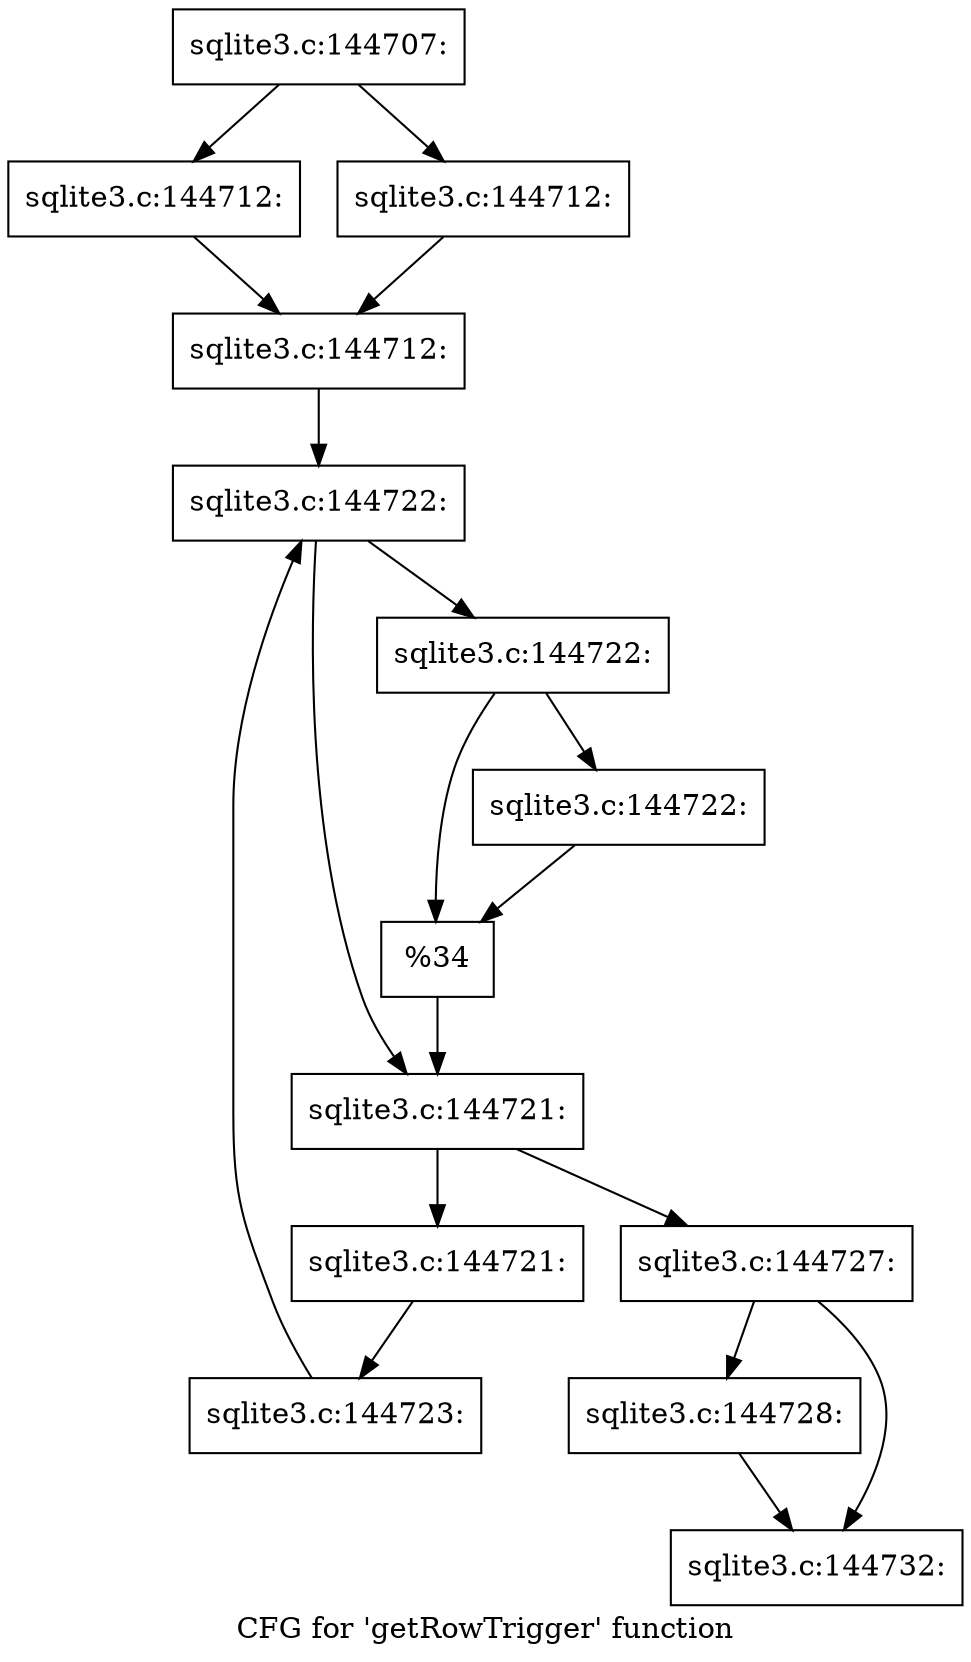 digraph "CFG for 'getRowTrigger' function" {
	label="CFG for 'getRowTrigger' function";

	Node0x55c0f9d67c50 [shape=record,label="{sqlite3.c:144707:}"];
	Node0x55c0f9d67c50 -> Node0x55c0f9d6fac0;
	Node0x55c0f9d67c50 -> Node0x55c0f9d6fb10;
	Node0x55c0f9d6fac0 [shape=record,label="{sqlite3.c:144712:}"];
	Node0x55c0f9d6fac0 -> Node0x55c0f9d6fb60;
	Node0x55c0f9d6fb10 [shape=record,label="{sqlite3.c:144712:}"];
	Node0x55c0f9d6fb10 -> Node0x55c0f9d6fb60;
	Node0x55c0f9d6fb60 [shape=record,label="{sqlite3.c:144712:}"];
	Node0x55c0f9d6fb60 -> Node0x55c0f9d70990;
	Node0x55c0f9d70990 [shape=record,label="{sqlite3.c:144722:}"];
	Node0x55c0f9d70990 -> Node0x55c0f9d70c80;
	Node0x55c0f9d70990 -> Node0x55c0f9d70c30;
	Node0x55c0f9d70c80 [shape=record,label="{sqlite3.c:144722:}"];
	Node0x55c0f9d70c80 -> Node0x55c0f9d70fc0;
	Node0x55c0f9d70c80 -> Node0x55c0f9d71010;
	Node0x55c0f9d71010 [shape=record,label="{sqlite3.c:144722:}"];
	Node0x55c0f9d71010 -> Node0x55c0f9d70fc0;
	Node0x55c0f9d70fc0 [shape=record,label="{%34}"];
	Node0x55c0f9d70fc0 -> Node0x55c0f9d70c30;
	Node0x55c0f9d70c30 [shape=record,label="{sqlite3.c:144721:}"];
	Node0x55c0f9d70c30 -> Node0x55c0f9d70bb0;
	Node0x55c0f9d70c30 -> Node0x55c0f9d70610;
	Node0x55c0f9d70bb0 [shape=record,label="{sqlite3.c:144721:}"];
	Node0x55c0f9d70bb0 -> Node0x55c0f9d70b20;
	Node0x55c0f9d70b20 [shape=record,label="{sqlite3.c:144723:}"];
	Node0x55c0f9d70b20 -> Node0x55c0f9d70990;
	Node0x55c0f9d70610 [shape=record,label="{sqlite3.c:144727:}"];
	Node0x55c0f9d70610 -> Node0x55c0f9d72020;
	Node0x55c0f9d70610 -> Node0x55c0f9d71fd0;
	Node0x55c0f9d71fd0 [shape=record,label="{sqlite3.c:144728:}"];
	Node0x55c0f9d71fd0 -> Node0x55c0f9d72020;
	Node0x55c0f9d72020 [shape=record,label="{sqlite3.c:144732:}"];
}
